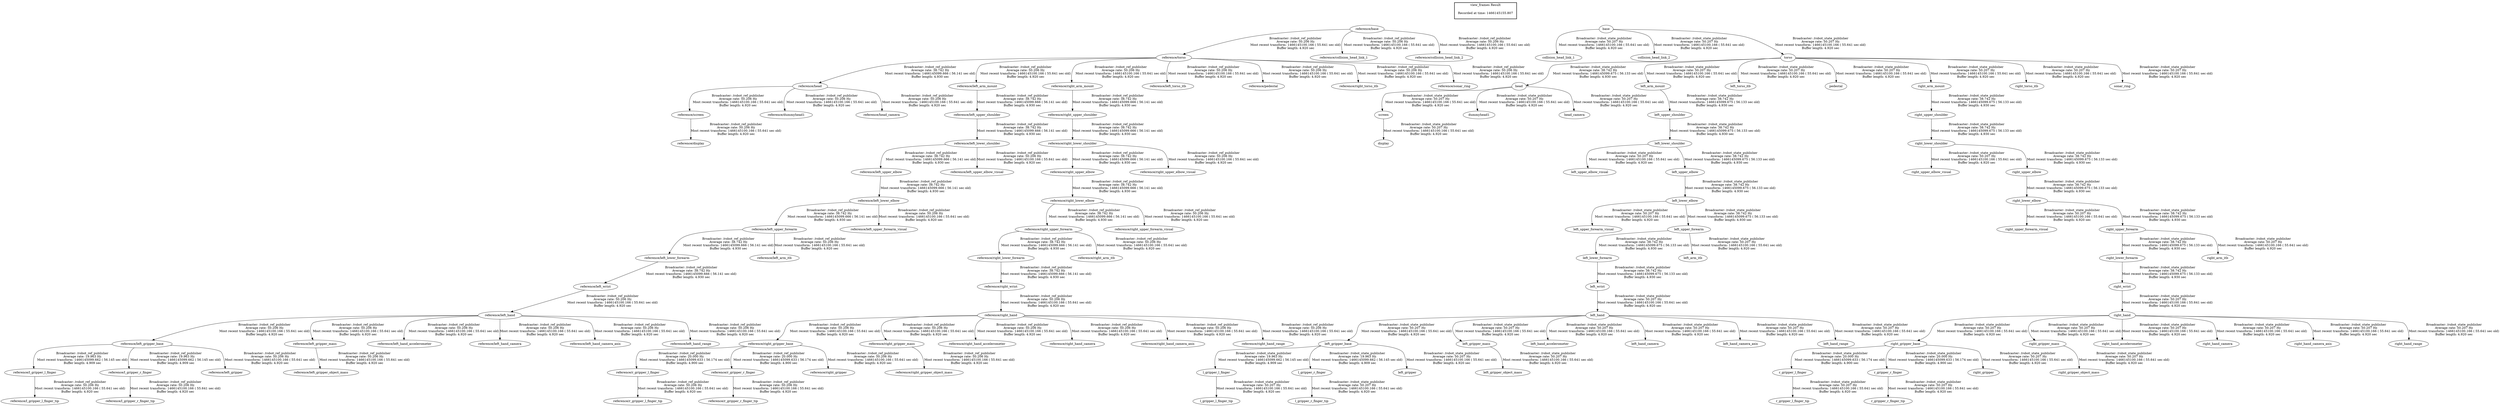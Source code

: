 digraph G {
"right_gripper_base" -> "r_gripper_l_finger"[label="Broadcaster: /robot_state_publisher\nAverage rate: 20.000 Hz\nMost recent transform: 1466145099.633 ( 56.174 sec old)\nBuffer length: 4.900 sec\n"];
"right_hand" -> "right_gripper_base"[label="Broadcaster: /robot_state_publisher\nAverage rate: 50.207 Hz\nMost recent transform: 1466145100.166 ( 55.641 sec old)\nBuffer length: 4.920 sec\n"];
"right_gripper_base" -> "r_gripper_r_finger"[label="Broadcaster: /robot_state_publisher\nAverage rate: 20.000 Hz\nMost recent transform: 1466145099.633 ( 56.174 sec old)\nBuffer length: 4.900 sec\n"];
"reference/right_gripper_base" -> "reference/r_gripper_l_finger"[label="Broadcaster: /robot_ref_publisher\nAverage rate: 20.000 Hz\nMost recent transform: 1466145099.633 ( 56.174 sec old)\nBuffer length: 4.900 sec\n"];
"reference/right_hand" -> "reference/right_gripper_base"[label="Broadcaster: /robot_ref_publisher\nAverage rate: 50.206 Hz\nMost recent transform: 1466145100.166 ( 55.641 sec old)\nBuffer length: 4.920 sec\n"];
"reference/right_gripper_base" -> "reference/r_gripper_r_finger"[label="Broadcaster: /robot_ref_publisher\nAverage rate: 20.000 Hz\nMost recent transform: 1466145099.633 ( 56.174 sec old)\nBuffer length: 4.900 sec\n"];
"reference/torso" -> "reference/head"[label="Broadcaster: /robot_ref_publisher\nAverage rate: 38.742 Hz\nMost recent transform: 1466145099.666 ( 56.141 sec old)\nBuffer length: 4.930 sec\n"];
"reference/base" -> "reference/torso"[label="Broadcaster: /robot_ref_publisher\nAverage rate: 50.206 Hz\nMost recent transform: 1466145100.166 ( 55.641 sec old)\nBuffer length: 4.920 sec\n"];
"reference/left_lower_shoulder" -> "reference/left_upper_elbow"[label="Broadcaster: /robot_ref_publisher\nAverage rate: 38.742 Hz\nMost recent transform: 1466145099.666 ( 56.141 sec old)\nBuffer length: 4.930 sec\n"];
"reference/left_upper_shoulder" -> "reference/left_lower_shoulder"[label="Broadcaster: /robot_ref_publisher\nAverage rate: 38.742 Hz\nMost recent transform: 1466145099.666 ( 56.141 sec old)\nBuffer length: 4.930 sec\n"];
"reference/left_upper_elbow" -> "reference/left_lower_elbow"[label="Broadcaster: /robot_ref_publisher\nAverage rate: 38.742 Hz\nMost recent transform: 1466145099.666 ( 56.141 sec old)\nBuffer length: 4.930 sec\n"];
"reference/left_arm_mount" -> "reference/left_upper_shoulder"[label="Broadcaster: /robot_ref_publisher\nAverage rate: 38.742 Hz\nMost recent transform: 1466145099.666 ( 56.141 sec old)\nBuffer length: 4.930 sec\n"];
"reference/torso" -> "reference/left_arm_mount"[label="Broadcaster: /robot_ref_publisher\nAverage rate: 50.206 Hz\nMost recent transform: 1466145100.166 ( 55.641 sec old)\nBuffer length: 4.920 sec\n"];
"reference/left_lower_elbow" -> "reference/left_upper_forearm"[label="Broadcaster: /robot_ref_publisher\nAverage rate: 38.742 Hz\nMost recent transform: 1466145099.666 ( 56.141 sec old)\nBuffer length: 4.930 sec\n"];
"reference/left_upper_forearm" -> "reference/left_lower_forearm"[label="Broadcaster: /robot_ref_publisher\nAverage rate: 38.742 Hz\nMost recent transform: 1466145099.666 ( 56.141 sec old)\nBuffer length: 4.930 sec\n"];
"reference/left_lower_forearm" -> "reference/left_wrist"[label="Broadcaster: /robot_ref_publisher\nAverage rate: 38.742 Hz\nMost recent transform: 1466145099.666 ( 56.141 sec old)\nBuffer length: 4.930 sec\n"];
"reference/right_lower_shoulder" -> "reference/right_upper_elbow"[label="Broadcaster: /robot_ref_publisher\nAverage rate: 38.742 Hz\nMost recent transform: 1466145099.666 ( 56.141 sec old)\nBuffer length: 4.930 sec\n"];
"reference/right_upper_shoulder" -> "reference/right_lower_shoulder"[label="Broadcaster: /robot_ref_publisher\nAverage rate: 38.742 Hz\nMost recent transform: 1466145099.666 ( 56.141 sec old)\nBuffer length: 4.930 sec\n"];
"reference/right_upper_elbow" -> "reference/right_lower_elbow"[label="Broadcaster: /robot_ref_publisher\nAverage rate: 38.742 Hz\nMost recent transform: 1466145099.666 ( 56.141 sec old)\nBuffer length: 4.930 sec\n"];
"reference/right_arm_mount" -> "reference/right_upper_shoulder"[label="Broadcaster: /robot_ref_publisher\nAverage rate: 38.742 Hz\nMost recent transform: 1466145099.666 ( 56.141 sec old)\nBuffer length: 4.930 sec\n"];
"reference/torso" -> "reference/right_arm_mount"[label="Broadcaster: /robot_ref_publisher\nAverage rate: 50.206 Hz\nMost recent transform: 1466145100.166 ( 55.641 sec old)\nBuffer length: 4.920 sec\n"];
"reference/right_lower_elbow" -> "reference/right_upper_forearm"[label="Broadcaster: /robot_ref_publisher\nAverage rate: 38.742 Hz\nMost recent transform: 1466145099.666 ( 56.141 sec old)\nBuffer length: 4.930 sec\n"];
"reference/right_upper_forearm" -> "reference/right_lower_forearm"[label="Broadcaster: /robot_ref_publisher\nAverage rate: 38.742 Hz\nMost recent transform: 1466145099.666 ( 56.141 sec old)\nBuffer length: 4.930 sec\n"];
"reference/right_lower_forearm" -> "reference/right_wrist"[label="Broadcaster: /robot_ref_publisher\nAverage rate: 38.742 Hz\nMost recent transform: 1466145099.666 ( 56.141 sec old)\nBuffer length: 4.930 sec\n"];
"reference/base" -> "reference/collision_head_link_1"[label="Broadcaster: /robot_ref_publisher\nAverage rate: 50.206 Hz\nMost recent transform: 1466145100.166 ( 55.641 sec old)\nBuffer length: 4.920 sec\n"];
"reference/base" -> "reference/collision_head_link_2"[label="Broadcaster: /robot_ref_publisher\nAverage rate: 50.206 Hz\nMost recent transform: 1466145100.166 ( 55.641 sec old)\nBuffer length: 4.920 sec\n"];
"reference/screen" -> "reference/display"[label="Broadcaster: /robot_ref_publisher\nAverage rate: 50.206 Hz\nMost recent transform: 1466145100.166 ( 55.641 sec old)\nBuffer length: 4.920 sec\n"];
"reference/head" -> "reference/screen"[label="Broadcaster: /robot_ref_publisher\nAverage rate: 50.206 Hz\nMost recent transform: 1466145100.166 ( 55.641 sec old)\nBuffer length: 4.920 sec\n"];
"reference/head" -> "reference/dummyhead1"[label="Broadcaster: /robot_ref_publisher\nAverage rate: 50.206 Hz\nMost recent transform: 1466145100.166 ( 55.641 sec old)\nBuffer length: 4.920 sec\n"];
"reference/head" -> "reference/head_camera"[label="Broadcaster: /robot_ref_publisher\nAverage rate: 50.206 Hz\nMost recent transform: 1466145100.166 ( 55.641 sec old)\nBuffer length: 4.920 sec\n"];
"reference/l_gripper_l_finger" -> "reference/l_gripper_l_finger_tip"[label="Broadcaster: /robot_ref_publisher\nAverage rate: 50.206 Hz\nMost recent transform: 1466145100.166 ( 55.641 sec old)\nBuffer length: 4.920 sec\n"];
"reference/left_gripper_base" -> "reference/l_gripper_l_finger"[label="Broadcaster: /robot_ref_publisher\nAverage rate: 19.963 Hz\nMost recent transform: 1466145099.662 ( 56.145 sec old)\nBuffer length: 4.909 sec\n"];
"reference/l_gripper_r_finger" -> "reference/l_gripper_r_finger_tip"[label="Broadcaster: /robot_ref_publisher\nAverage rate: 50.206 Hz\nMost recent transform: 1466145100.166 ( 55.641 sec old)\nBuffer length: 4.920 sec\n"];
"reference/left_gripper_base" -> "reference/l_gripper_r_finger"[label="Broadcaster: /robot_ref_publisher\nAverage rate: 19.963 Hz\nMost recent transform: 1466145099.662 ( 56.145 sec old)\nBuffer length: 4.909 sec\n"];
"reference/left_lower_shoulder" -> "reference/left_upper_elbow_visual"[label="Broadcaster: /robot_ref_publisher\nAverage rate: 50.206 Hz\nMost recent transform: 1466145100.166 ( 55.641 sec old)\nBuffer length: 4.920 sec\n"];
"reference/left_gripper_base" -> "reference/left_gripper"[label="Broadcaster: /robot_ref_publisher\nAverage rate: 50.206 Hz\nMost recent transform: 1466145100.166 ( 55.641 sec old)\nBuffer length: 4.920 sec\n"];
"reference/left_hand" -> "reference/left_gripper_base"[label="Broadcaster: /robot_ref_publisher\nAverage rate: 50.206 Hz\nMost recent transform: 1466145100.166 ( 55.641 sec old)\nBuffer length: 4.920 sec\n"];
"reference/left_wrist" -> "reference/left_hand"[label="Broadcaster: /robot_ref_publisher\nAverage rate: 50.206 Hz\nMost recent transform: 1466145100.166 ( 55.641 sec old)\nBuffer length: 4.920 sec\n"];
"reference/left_hand" -> "reference/left_gripper_mass"[label="Broadcaster: /robot_ref_publisher\nAverage rate: 50.206 Hz\nMost recent transform: 1466145100.166 ( 55.641 sec old)\nBuffer length: 4.920 sec\n"];
"reference/left_gripper_mass" -> "reference/left_gripper_object_mass"[label="Broadcaster: /robot_ref_publisher\nAverage rate: 50.206 Hz\nMost recent transform: 1466145100.166 ( 55.641 sec old)\nBuffer length: 4.920 sec\n"];
"reference/left_hand" -> "reference/left_hand_accelerometer"[label="Broadcaster: /robot_ref_publisher\nAverage rate: 50.206 Hz\nMost recent transform: 1466145100.166 ( 55.641 sec old)\nBuffer length: 4.920 sec\n"];
"reference/left_hand" -> "reference/left_hand_camera"[label="Broadcaster: /robot_ref_publisher\nAverage rate: 50.206 Hz\nMost recent transform: 1466145100.166 ( 55.641 sec old)\nBuffer length: 4.920 sec\n"];
"reference/left_hand" -> "reference/left_hand_camera_axis"[label="Broadcaster: /robot_ref_publisher\nAverage rate: 50.206 Hz\nMost recent transform: 1466145100.166 ( 55.641 sec old)\nBuffer length: 4.920 sec\n"];
"reference/left_hand" -> "reference/left_hand_range"[label="Broadcaster: /robot_ref_publisher\nAverage rate: 50.206 Hz\nMost recent transform: 1466145100.166 ( 55.641 sec old)\nBuffer length: 4.920 sec\n"];
"reference/torso" -> "reference/left_torso_itb"[label="Broadcaster: /robot_ref_publisher\nAverage rate: 50.206 Hz\nMost recent transform: 1466145100.166 ( 55.641 sec old)\nBuffer length: 4.920 sec\n"];
"reference/left_lower_elbow" -> "reference/left_upper_forearm_visual"[label="Broadcaster: /robot_ref_publisher\nAverage rate: 50.206 Hz\nMost recent transform: 1466145100.166 ( 55.641 sec old)\nBuffer length: 4.920 sec\n"];
"reference/left_upper_forearm" -> "reference/left_arm_itb"[label="Broadcaster: /robot_ref_publisher\nAverage rate: 50.206 Hz\nMost recent transform: 1466145100.166 ( 55.641 sec old)\nBuffer length: 4.920 sec\n"];
"reference/torso" -> "reference/pedestal"[label="Broadcaster: /robot_ref_publisher\nAverage rate: 50.206 Hz\nMost recent transform: 1466145100.166 ( 55.641 sec old)\nBuffer length: 4.920 sec\n"];
"reference/r_gripper_l_finger" -> "reference/r_gripper_l_finger_tip"[label="Broadcaster: /robot_ref_publisher\nAverage rate: 50.206 Hz\nMost recent transform: 1466145100.166 ( 55.641 sec old)\nBuffer length: 4.920 sec\n"];
"reference/r_gripper_r_finger" -> "reference/r_gripper_r_finger_tip"[label="Broadcaster: /robot_ref_publisher\nAverage rate: 50.206 Hz\nMost recent transform: 1466145100.166 ( 55.641 sec old)\nBuffer length: 4.920 sec\n"];
"reference/right_lower_shoulder" -> "reference/right_upper_elbow_visual"[label="Broadcaster: /robot_ref_publisher\nAverage rate: 50.206 Hz\nMost recent transform: 1466145100.166 ( 55.641 sec old)\nBuffer length: 4.920 sec\n"];
"reference/right_gripper_base" -> "reference/right_gripper"[label="Broadcaster: /robot_ref_publisher\nAverage rate: 50.206 Hz\nMost recent transform: 1466145100.166 ( 55.641 sec old)\nBuffer length: 4.920 sec\n"];
"reference/right_wrist" -> "reference/right_hand"[label="Broadcaster: /robot_ref_publisher\nAverage rate: 50.206 Hz\nMost recent transform: 1466145100.166 ( 55.641 sec old)\nBuffer length: 4.920 sec\n"];
"reference/right_hand" -> "reference/right_gripper_mass"[label="Broadcaster: /robot_ref_publisher\nAverage rate: 50.206 Hz\nMost recent transform: 1466145100.166 ( 55.641 sec old)\nBuffer length: 4.920 sec\n"];
"reference/right_gripper_mass" -> "reference/right_gripper_object_mass"[label="Broadcaster: /robot_ref_publisher\nAverage rate: 50.206 Hz\nMost recent transform: 1466145100.166 ( 55.641 sec old)\nBuffer length: 4.920 sec\n"];
"reference/right_hand" -> "reference/right_hand_accelerometer"[label="Broadcaster: /robot_ref_publisher\nAverage rate: 50.206 Hz\nMost recent transform: 1466145100.166 ( 55.641 sec old)\nBuffer length: 4.920 sec\n"];
"reference/right_hand" -> "reference/right_hand_camera"[label="Broadcaster: /robot_ref_publisher\nAverage rate: 50.206 Hz\nMost recent transform: 1466145100.166 ( 55.641 sec old)\nBuffer length: 4.920 sec\n"];
"reference/right_hand" -> "reference/right_hand_camera_axis"[label="Broadcaster: /robot_ref_publisher\nAverage rate: 50.206 Hz\nMost recent transform: 1466145100.166 ( 55.641 sec old)\nBuffer length: 4.920 sec\n"];
"reference/right_hand" -> "reference/right_hand_range"[label="Broadcaster: /robot_ref_publisher\nAverage rate: 50.206 Hz\nMost recent transform: 1466145100.166 ( 55.641 sec old)\nBuffer length: 4.920 sec\n"];
"reference/torso" -> "reference/right_torso_itb"[label="Broadcaster: /robot_ref_publisher\nAverage rate: 50.206 Hz\nMost recent transform: 1466145100.166 ( 55.641 sec old)\nBuffer length: 4.920 sec\n"];
"reference/right_lower_elbow" -> "reference/right_upper_forearm_visual"[label="Broadcaster: /robot_ref_publisher\nAverage rate: 50.206 Hz\nMost recent transform: 1466145100.166 ( 55.641 sec old)\nBuffer length: 4.920 sec\n"];
"reference/right_upper_forearm" -> "reference/right_arm_itb"[label="Broadcaster: /robot_ref_publisher\nAverage rate: 50.206 Hz\nMost recent transform: 1466145100.166 ( 55.641 sec old)\nBuffer length: 4.920 sec\n"];
"reference/torso" -> "reference/sonar_ring"[label="Broadcaster: /robot_ref_publisher\nAverage rate: 50.206 Hz\nMost recent transform: 1466145100.166 ( 55.641 sec old)\nBuffer length: 4.920 sec\n"];
"base" -> "collision_head_link_1"[label="Broadcaster: /robot_state_publisher\nAverage rate: 50.207 Hz\nMost recent transform: 1466145100.166 ( 55.641 sec old)\nBuffer length: 4.920 sec\n"];
"base" -> "collision_head_link_2"[label="Broadcaster: /robot_state_publisher\nAverage rate: 50.207 Hz\nMost recent transform: 1466145100.166 ( 55.641 sec old)\nBuffer length: 4.920 sec\n"];
"screen" -> "display"[label="Broadcaster: /robot_state_publisher\nAverage rate: 50.207 Hz\nMost recent transform: 1466145100.166 ( 55.641 sec old)\nBuffer length: 4.920 sec\n"];
"head" -> "screen"[label="Broadcaster: /robot_state_publisher\nAverage rate: 50.207 Hz\nMost recent transform: 1466145100.166 ( 55.641 sec old)\nBuffer length: 4.920 sec\n"];
"head" -> "dummyhead1"[label="Broadcaster: /robot_state_publisher\nAverage rate: 50.207 Hz\nMost recent transform: 1466145100.166 ( 55.641 sec old)\nBuffer length: 4.920 sec\n"];
"torso" -> "head"[label="Broadcaster: /robot_state_publisher\nAverage rate: 38.742 Hz\nMost recent transform: 1466145099.675 ( 56.133 sec old)\nBuffer length: 4.930 sec\n"];
"head" -> "head_camera"[label="Broadcaster: /robot_state_publisher\nAverage rate: 50.207 Hz\nMost recent transform: 1466145100.166 ( 55.641 sec old)\nBuffer length: 4.920 sec\n"];
"l_gripper_l_finger" -> "l_gripper_l_finger_tip"[label="Broadcaster: /robot_state_publisher\nAverage rate: 50.207 Hz\nMost recent transform: 1466145100.166 ( 55.641 sec old)\nBuffer length: 4.920 sec\n"];
"left_gripper_base" -> "l_gripper_l_finger"[label="Broadcaster: /robot_state_publisher\nAverage rate: 19.963 Hz\nMost recent transform: 1466145099.662 ( 56.145 sec old)\nBuffer length: 4.909 sec\n"];
"l_gripper_r_finger" -> "l_gripper_r_finger_tip"[label="Broadcaster: /robot_state_publisher\nAverage rate: 50.207 Hz\nMost recent transform: 1466145100.166 ( 55.641 sec old)\nBuffer length: 4.920 sec\n"];
"left_gripper_base" -> "l_gripper_r_finger"[label="Broadcaster: /robot_state_publisher\nAverage rate: 19.963 Hz\nMost recent transform: 1466145099.662 ( 56.145 sec old)\nBuffer length: 4.909 sec\n"];
"left_lower_shoulder" -> "left_upper_elbow_visual"[label="Broadcaster: /robot_state_publisher\nAverage rate: 50.207 Hz\nMost recent transform: 1466145100.166 ( 55.641 sec old)\nBuffer length: 4.920 sec\n"];
"left_upper_shoulder" -> "left_lower_shoulder"[label="Broadcaster: /robot_state_publisher\nAverage rate: 38.742 Hz\nMost recent transform: 1466145099.675 ( 56.133 sec old)\nBuffer length: 4.930 sec\n"];
"left_gripper_base" -> "left_gripper"[label="Broadcaster: /robot_state_publisher\nAverage rate: 50.207 Hz\nMost recent transform: 1466145100.166 ( 55.641 sec old)\nBuffer length: 4.920 sec\n"];
"left_hand" -> "left_gripper_base"[label="Broadcaster: /robot_state_publisher\nAverage rate: 50.207 Hz\nMost recent transform: 1466145100.166 ( 55.641 sec old)\nBuffer length: 4.920 sec\n"];
"left_wrist" -> "left_hand"[label="Broadcaster: /robot_state_publisher\nAverage rate: 50.207 Hz\nMost recent transform: 1466145100.166 ( 55.641 sec old)\nBuffer length: 4.920 sec\n"];
"left_hand" -> "left_gripper_mass"[label="Broadcaster: /robot_state_publisher\nAverage rate: 50.207 Hz\nMost recent transform: 1466145100.166 ( 55.641 sec old)\nBuffer length: 4.920 sec\n"];
"left_gripper_mass" -> "left_gripper_object_mass"[label="Broadcaster: /robot_state_publisher\nAverage rate: 50.207 Hz\nMost recent transform: 1466145100.166 ( 55.641 sec old)\nBuffer length: 4.920 sec\n"];
"left_lower_forearm" -> "left_wrist"[label="Broadcaster: /robot_state_publisher\nAverage rate: 38.742 Hz\nMost recent transform: 1466145099.675 ( 56.133 sec old)\nBuffer length: 4.930 sec\n"];
"left_hand" -> "left_hand_accelerometer"[label="Broadcaster: /robot_state_publisher\nAverage rate: 50.207 Hz\nMost recent transform: 1466145100.166 ( 55.641 sec old)\nBuffer length: 4.920 sec\n"];
"left_hand" -> "left_hand_camera"[label="Broadcaster: /robot_state_publisher\nAverage rate: 50.207 Hz\nMost recent transform: 1466145100.166 ( 55.641 sec old)\nBuffer length: 4.920 sec\n"];
"left_hand" -> "left_hand_camera_axis"[label="Broadcaster: /robot_state_publisher\nAverage rate: 50.207 Hz\nMost recent transform: 1466145100.166 ( 55.641 sec old)\nBuffer length: 4.920 sec\n"];
"left_hand" -> "left_hand_range"[label="Broadcaster: /robot_state_publisher\nAverage rate: 50.207 Hz\nMost recent transform: 1466145100.166 ( 55.641 sec old)\nBuffer length: 4.920 sec\n"];
"torso" -> "left_arm_mount"[label="Broadcaster: /robot_state_publisher\nAverage rate: 50.207 Hz\nMost recent transform: 1466145100.166 ( 55.641 sec old)\nBuffer length: 4.920 sec\n"];
"base" -> "torso"[label="Broadcaster: /robot_state_publisher\nAverage rate: 50.207 Hz\nMost recent transform: 1466145100.166 ( 55.641 sec old)\nBuffer length: 4.920 sec\n"];
"torso" -> "left_torso_itb"[label="Broadcaster: /robot_state_publisher\nAverage rate: 50.207 Hz\nMost recent transform: 1466145100.166 ( 55.641 sec old)\nBuffer length: 4.920 sec\n"];
"left_lower_elbow" -> "left_upper_forearm_visual"[label="Broadcaster: /robot_state_publisher\nAverage rate: 50.207 Hz\nMost recent transform: 1466145100.166 ( 55.641 sec old)\nBuffer length: 4.920 sec\n"];
"left_upper_elbow" -> "left_lower_elbow"[label="Broadcaster: /robot_state_publisher\nAverage rate: 38.742 Hz\nMost recent transform: 1466145099.675 ( 56.133 sec old)\nBuffer length: 4.930 sec\n"];
"left_upper_forearm" -> "left_arm_itb"[label="Broadcaster: /robot_state_publisher\nAverage rate: 50.207 Hz\nMost recent transform: 1466145100.166 ( 55.641 sec old)\nBuffer length: 4.920 sec\n"];
"left_lower_elbow" -> "left_upper_forearm"[label="Broadcaster: /robot_state_publisher\nAverage rate: 38.742 Hz\nMost recent transform: 1466145099.675 ( 56.133 sec old)\nBuffer length: 4.930 sec\n"];
"torso" -> "pedestal"[label="Broadcaster: /robot_state_publisher\nAverage rate: 50.207 Hz\nMost recent transform: 1466145100.166 ( 55.641 sec old)\nBuffer length: 4.920 sec\n"];
"r_gripper_l_finger" -> "r_gripper_l_finger_tip"[label="Broadcaster: /robot_state_publisher\nAverage rate: 50.207 Hz\nMost recent transform: 1466145100.166 ( 55.641 sec old)\nBuffer length: 4.920 sec\n"];
"r_gripper_r_finger" -> "r_gripper_r_finger_tip"[label="Broadcaster: /robot_state_publisher\nAverage rate: 50.207 Hz\nMost recent transform: 1466145100.166 ( 55.641 sec old)\nBuffer length: 4.920 sec\n"];
"right_lower_shoulder" -> "right_upper_elbow_visual"[label="Broadcaster: /robot_state_publisher\nAverage rate: 50.207 Hz\nMost recent transform: 1466145100.166 ( 55.641 sec old)\nBuffer length: 4.920 sec\n"];
"right_upper_shoulder" -> "right_lower_shoulder"[label="Broadcaster: /robot_state_publisher\nAverage rate: 38.742 Hz\nMost recent transform: 1466145099.675 ( 56.133 sec old)\nBuffer length: 4.930 sec\n"];
"right_gripper_base" -> "right_gripper"[label="Broadcaster: /robot_state_publisher\nAverage rate: 50.207 Hz\nMost recent transform: 1466145100.166 ( 55.641 sec old)\nBuffer length: 4.920 sec\n"];
"right_wrist" -> "right_hand"[label="Broadcaster: /robot_state_publisher\nAverage rate: 50.207 Hz\nMost recent transform: 1466145100.166 ( 55.641 sec old)\nBuffer length: 4.920 sec\n"];
"right_hand" -> "right_gripper_mass"[label="Broadcaster: /robot_state_publisher\nAverage rate: 50.207 Hz\nMost recent transform: 1466145100.166 ( 55.641 sec old)\nBuffer length: 4.920 sec\n"];
"right_gripper_mass" -> "right_gripper_object_mass"[label="Broadcaster: /robot_state_publisher\nAverage rate: 50.207 Hz\nMost recent transform: 1466145100.166 ( 55.641 sec old)\nBuffer length: 4.920 sec\n"];
"right_lower_forearm" -> "right_wrist"[label="Broadcaster: /robot_state_publisher\nAverage rate: 38.742 Hz\nMost recent transform: 1466145099.675 ( 56.133 sec old)\nBuffer length: 4.930 sec\n"];
"right_hand" -> "right_hand_accelerometer"[label="Broadcaster: /robot_state_publisher\nAverage rate: 50.207 Hz\nMost recent transform: 1466145100.166 ( 55.641 sec old)\nBuffer length: 4.920 sec\n"];
"right_hand" -> "right_hand_camera"[label="Broadcaster: /robot_state_publisher\nAverage rate: 50.207 Hz\nMost recent transform: 1466145100.166 ( 55.641 sec old)\nBuffer length: 4.920 sec\n"];
"right_hand" -> "right_hand_camera_axis"[label="Broadcaster: /robot_state_publisher\nAverage rate: 50.207 Hz\nMost recent transform: 1466145100.166 ( 55.641 sec old)\nBuffer length: 4.920 sec\n"];
"right_hand" -> "right_hand_range"[label="Broadcaster: /robot_state_publisher\nAverage rate: 50.207 Hz\nMost recent transform: 1466145100.166 ( 55.641 sec old)\nBuffer length: 4.920 sec\n"];
"torso" -> "right_arm_mount"[label="Broadcaster: /robot_state_publisher\nAverage rate: 50.207 Hz\nMost recent transform: 1466145100.166 ( 55.641 sec old)\nBuffer length: 4.920 sec\n"];
"torso" -> "right_torso_itb"[label="Broadcaster: /robot_state_publisher\nAverage rate: 50.207 Hz\nMost recent transform: 1466145100.166 ( 55.641 sec old)\nBuffer length: 4.920 sec\n"];
"right_lower_elbow" -> "right_upper_forearm_visual"[label="Broadcaster: /robot_state_publisher\nAverage rate: 50.207 Hz\nMost recent transform: 1466145100.166 ( 55.641 sec old)\nBuffer length: 4.920 sec\n"];
"right_upper_elbow" -> "right_lower_elbow"[label="Broadcaster: /robot_state_publisher\nAverage rate: 38.742 Hz\nMost recent transform: 1466145099.675 ( 56.133 sec old)\nBuffer length: 4.930 sec\n"];
"right_upper_forearm" -> "right_arm_itb"[label="Broadcaster: /robot_state_publisher\nAverage rate: 50.207 Hz\nMost recent transform: 1466145100.166 ( 55.641 sec old)\nBuffer length: 4.920 sec\n"];
"right_lower_elbow" -> "right_upper_forearm"[label="Broadcaster: /robot_state_publisher\nAverage rate: 38.742 Hz\nMost recent transform: 1466145099.675 ( 56.133 sec old)\nBuffer length: 4.930 sec\n"];
"torso" -> "sonar_ring"[label="Broadcaster: /robot_state_publisher\nAverage rate: 50.207 Hz\nMost recent transform: 1466145100.166 ( 55.641 sec old)\nBuffer length: 4.920 sec\n"];
"left_lower_shoulder" -> "left_upper_elbow"[label="Broadcaster: /robot_state_publisher\nAverage rate: 38.742 Hz\nMost recent transform: 1466145099.675 ( 56.133 sec old)\nBuffer length: 4.930 sec\n"];
"left_arm_mount" -> "left_upper_shoulder"[label="Broadcaster: /robot_state_publisher\nAverage rate: 38.742 Hz\nMost recent transform: 1466145099.675 ( 56.133 sec old)\nBuffer length: 4.930 sec\n"];
"left_upper_forearm" -> "left_lower_forearm"[label="Broadcaster: /robot_state_publisher\nAverage rate: 38.742 Hz\nMost recent transform: 1466145099.675 ( 56.133 sec old)\nBuffer length: 4.930 sec\n"];
"right_lower_shoulder" -> "right_upper_elbow"[label="Broadcaster: /robot_state_publisher\nAverage rate: 38.742 Hz\nMost recent transform: 1466145099.675 ( 56.133 sec old)\nBuffer length: 4.930 sec\n"];
"right_arm_mount" -> "right_upper_shoulder"[label="Broadcaster: /robot_state_publisher\nAverage rate: 38.742 Hz\nMost recent transform: 1466145099.675 ( 56.133 sec old)\nBuffer length: 4.930 sec\n"];
"right_upper_forearm" -> "right_lower_forearm"[label="Broadcaster: /robot_state_publisher\nAverage rate: 38.742 Hz\nMost recent transform: 1466145099.675 ( 56.133 sec old)\nBuffer length: 4.930 sec\n"];
edge [style=invis];
 subgraph cluster_legend { style=bold; color=black; label ="view_frames Result";
"Recorded at time: 1466145155.807"[ shape=plaintext ] ;
 }->"reference/base";
edge [style=invis];
 subgraph cluster_legend { style=bold; color=black; label ="view_frames Result";
"Recorded at time: 1466145155.807"[ shape=plaintext ] ;
 }->"base";
}